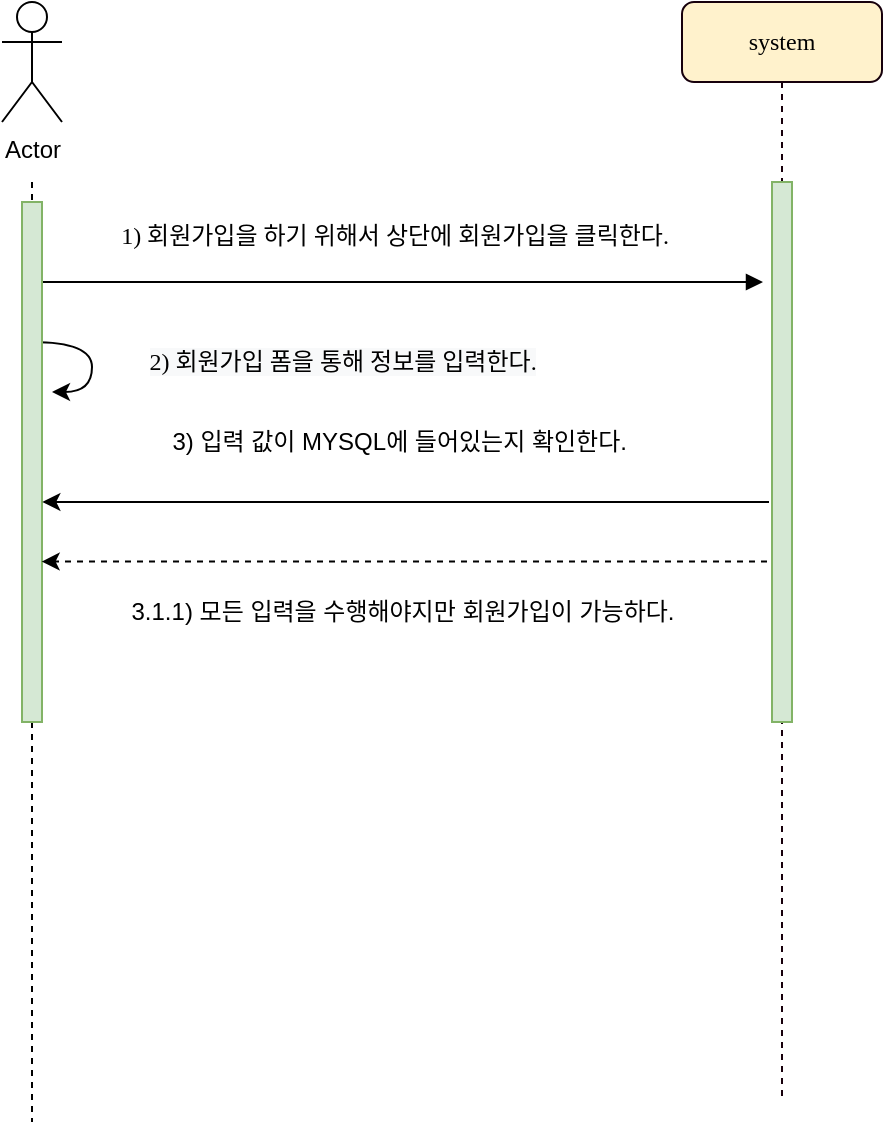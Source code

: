 <mxfile version="12.2.6" type="device" pages="1"><diagram name="Page-1" id="13e1069c-82ec-6db2-03f1-153e76fe0fe0"><mxGraphModel dx="768" dy="408" grid="1" gridSize="10" guides="1" tooltips="1" connect="1" arrows="1" fold="1" page="1" pageScale="1" pageWidth="1100" pageHeight="850" background="#ffffff" math="0" shadow="0"><root><mxCell id="0"/><mxCell id="1" parent="0"/><mxCell id="VtlNMgy8e4Arx-vugRvu-43" value="" style="line;strokeWidth=1;direction=south;html=1;perimeter=backbonePerimeter;points=[];outlineConnect=0;dashed=1;" parent="1" vertex="1"><mxGeometry x="150" y="170" width="10" height="470" as="geometry"/></mxCell><mxCell id="7baba1c4bc27f4b0-2" value="system" style="shape=umlLifeline;perimeter=lifelinePerimeter;whiteSpace=wrap;html=1;container=1;collapsible=0;recursiveResize=0;outlineConnect=0;rounded=1;shadow=0;comic=0;labelBackgroundColor=none;strokeColor=#17000C;strokeWidth=1;fillColor=#fff2cc;fontFamily=Verdana;fontSize=12;align=center;" parent="1" vertex="1"><mxGeometry x="480" y="80" width="100" height="550" as="geometry"/></mxCell><mxCell id="7baba1c4bc27f4b0-10" value="" style="html=1;points=[];perimeter=orthogonalPerimeter;rounded=0;shadow=0;comic=0;labelBackgroundColor=none;strokeColor=#82b366;strokeWidth=1;fillColor=#d5e8d4;fontFamily=Verdana;fontSize=12;align=center;" parent="7baba1c4bc27f4b0-2" vertex="1"><mxGeometry x="45" y="90" width="10" height="270" as="geometry"/></mxCell><mxCell id="7baba1c4bc27f4b0-11" value="&lt;p class=&quot;0&quot; style=&quot;line-height: 140%&quot;&gt;1) 회원가입을 하기 위해서 상단에 회원가입을 클릭한다.&lt;br&gt;&lt;/p&gt;" style="html=1;verticalAlign=bottom;endArrow=block;entryX=0;entryY=0;labelBackgroundColor=none;fontFamily=Verdana;fontSize=12;edgeStyle=elbowEdgeStyle;elbow=vertical;" parent="1" edge="1"><mxGeometry relative="1" as="geometry"><mxPoint x="150" y="220" as="sourcePoint"/><mxPoint x="520.5" y="220" as="targetPoint"/></mxGeometry></mxCell><mxCell id="VtlNMgy8e4Arx-vugRvu-23" value="Actor" style="shape=umlActor;verticalLabelPosition=bottom;labelBackgroundColor=#ffffff;verticalAlign=top;html=1;outlineConnect=0;" parent="1" vertex="1"><mxGeometry x="140" y="80" width="30" height="60" as="geometry"/></mxCell><mxCell id="j2PPJ1SfC-ri20C4BlyN-2" value="&lt;p class=&quot;0&quot; style=&quot;line-height: 140%&quot;&gt;&lt;span lang=&quot;EN-US&quot; style=&quot;font-family: &amp;#34;verdana&amp;#34; ; font-size: 9pt ; letter-spacing: 0pt ; background-color: rgb(248 , 249 , 250)&quot;&gt;2)&amp;nbsp;&lt;/span&gt;&lt;span style=&quot;font-family: &amp;#34;verdana&amp;#34; ; font-size: 9pt ; background-color: rgb(248 , 249 , 250)&quot;&gt;회원가입 폼을 통해 정보를 입력한다&lt;/span&gt;&lt;span lang=&quot;EN-US&quot; style=&quot;font-family: &amp;#34;verdana&amp;#34; ; font-size: 9pt ; letter-spacing: 0pt ; background-color: rgb(248 , 249 , 250)&quot;&gt;.&lt;/span&gt;&lt;br&gt;&lt;/p&gt;" style="edgeStyle=orthogonalEdgeStyle;curved=1;rounded=0;orthogonalLoop=1;jettySize=auto;html=1;" parent="1" edge="1"><mxGeometry x="-0.2" y="-125" relative="1" as="geometry"><mxPoint x="165" y="275" as="targetPoint"/><mxPoint x="155" y="250" as="sourcePoint"/><Array as="points"><mxPoint x="185" y="250"/><mxPoint x="185" y="275"/></Array><mxPoint x="250" y="10" as="offset"/></mxGeometry></mxCell><mxCell id="VtlNMgy8e4Arx-vugRvu-32" value="" style="html=1;points=[];perimeter=orthogonalPerimeter;fillColor=#d5e8d4;strokeColor=#82b366;" parent="1" vertex="1"><mxGeometry x="150" y="180" width="10" height="260" as="geometry"/></mxCell><mxCell id="j2PPJ1SfC-ri20C4BlyN-7" style="edgeStyle=none;rounded=0;orthogonalLoop=1;jettySize=auto;html=1;entryX=1.167;entryY=0.522;entryDx=0;entryDy=0;entryPerimeter=0;" parent="1" edge="1"><mxGeometry relative="1" as="geometry"><mxPoint x="523.5" y="329.96" as="sourcePoint"/><mxPoint x="160.17" y="329.96" as="targetPoint"/></mxGeometry></mxCell><mxCell id="j2PPJ1SfC-ri20C4BlyN-8" value="&lt;p class=&quot;0&quot; style=&quot;line-height: 140%&quot;&gt;&lt;span lang=&quot;EN-US&quot; style=&quot;letter-spacing: 0pt ; font-size: 9.0pt&quot;&gt;3) &lt;/span&gt;&lt;span style=&quot;font-size: 9.0pt&quot;&gt;입력 값이 &lt;/span&gt;&lt;span lang=&quot;EN-US&quot; style=&quot;letter-spacing: 0pt ; font-size: 9.0pt&quot;&gt;MYSQL&lt;/span&gt;&lt;span style=&quot;font-size: 9.0pt&quot;&gt;에 들어있는지 확인한다&lt;/span&gt;&lt;span lang=&quot;EN-US&quot; style=&quot;letter-spacing: 0pt ; font-size: 9.0pt&quot;&gt;.&amp;nbsp;&lt;/span&gt;&lt;/p&gt;" style="text;html=1;resizable=0;points=[];align=center;verticalAlign=middle;labelBackgroundColor=#ffffff;" parent="j2PPJ1SfC-ri20C4BlyN-7" vertex="1" connectable="0"><mxGeometry x="0.162" y="-3" relative="1" as="geometry"><mxPoint x="27.5" y="-27" as="offset"/></mxGeometry></mxCell><mxCell id="j2PPJ1SfC-ri20C4BlyN-9" style="edgeStyle=none;rounded=0;orthogonalLoop=1;jettySize=auto;html=1;entryX=1.233;entryY=0.532;entryDx=0;entryDy=0;entryPerimeter=0;dashed=1;" parent="1" edge="1"><mxGeometry relative="1" as="geometry"><mxPoint x="522.5" y="359.76" as="sourcePoint"/><mxPoint x="159.83" y="359.76" as="targetPoint"/></mxGeometry></mxCell><mxCell id="j2PPJ1SfC-ri20C4BlyN-12" value="&lt;p class=&quot;0&quot; style=&quot;line-height: 120%&quot;&gt;&lt;span lang=&quot;EN-US&quot; style=&quot;letter-spacing: 0pt ; font-size: 9.0pt&quot;&gt;3.1.1) &lt;/span&gt;&lt;span style=&quot;font-size: 9.0pt&quot;&gt;모든 입력을 수행해야지만 회원가입이 가능하다&lt;/span&gt;&lt;span lang=&quot;EN-US&quot; style=&quot;letter-spacing: 0pt ; font-size: 9.0pt&quot;&gt;.&lt;/span&gt;&lt;/p&gt;" style="text;html=1;resizable=0;points=[];align=center;verticalAlign=middle;labelBackgroundColor=#ffffff;" parent="j2PPJ1SfC-ri20C4BlyN-9" vertex="1" connectable="0"><mxGeometry x="0.131" relative="1" as="geometry"><mxPoint x="22.5" y="25" as="offset"/></mxGeometry></mxCell></root></mxGraphModel></diagram></mxfile>